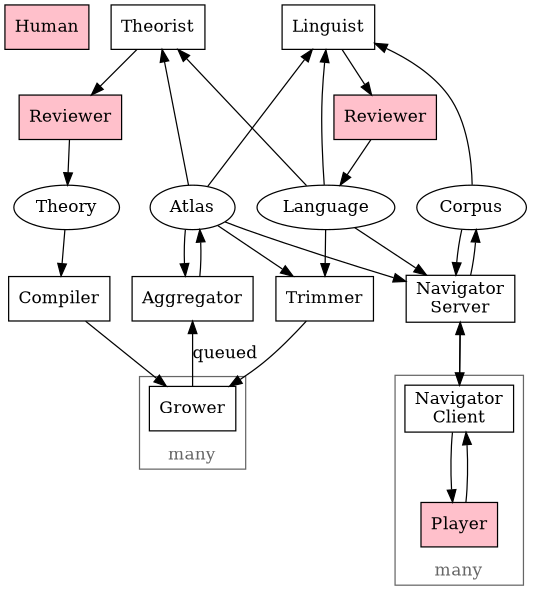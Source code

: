 digraph G {
	overlap=false;
	size="4,4";

	node [shape=box];

	//subgraph cluster_legend {
	//	rank = "min";
		Human [style=filled, fillcolor=pink];
	//	Process;
	//	Data [shape=ellipse];
	//	color = "#666666";
	//}

	{
		rank = "min";
	 	Theorist;
		Linguist;
	}

	{
		rank = "same";
		node [label="Reviewer", style=filled, fillcolor=pink];
		lang_reviewer;
		theory_reviewer;
	}

	{
	 	rank="same";
		Language [shape=ellipse];
		Theory [shape=ellipse];
		Atlas [shape=ellipse];
		Corpus [shape=ellipse];
	}

	{
		rank="same";
		Trimmer;
		Aggregator;
		Compiler;
		nav_server [label="Navigator\nServer"];
	}

	subgraph cluster_grower {
		Grower;

		color = "#666666";
		fontcolor = "#666666";
		label = "many";
		labelloc = "b";
	}

	subgraph cluster_navigator {
		rank="max";
		{ rank="max"; Player [style=filled, fillcolor=pink]; }
		nav_client [label="Navigator\nClient"];

		color = "#666666";
		fontcolor = "#666666";
		label = "many";
		labelloc = "b";
	}

	Atlas -> Trimmer;
	Language -> Trimmer;
	Trimmer -> Grower;
	Grower -> Aggregator [label="queued"];
	Aggregator -> Atlas;
	Atlas -> Aggregator;

	Atlas -> Theorist;
	Language ->  Theorist;
	Theorist -> theory_reviewer;
	theory_reviewer -> Theory;
	Theory -> Compiler -> Grower;

	Atlas -> Linguist;
	Language -> Linguist;
	Linguist -> lang_reviewer -> Language;
	//Linguist -> Language [label="weights"];
	//Linguist -> lang_reviewer -> Language [label="rules"];

	nav_server [label="Navigator\nServer"];
	nav_server -> nav_client;
	nav_client -> nav_server;
	Atlas -> nav_server;
	Language -> nav_server;
	Corpus -> nav_server;
	nav_server -> Corpus;
	Corpus -> Linguist;
	nav_client -> Player;
	Player -> nav_client;
}
